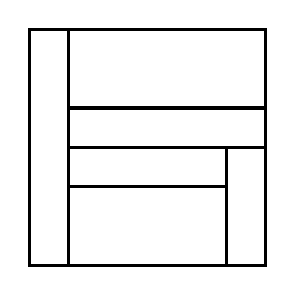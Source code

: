 \begin{tikzpicture}[very thick, scale=.5]
    \draw (0,0) rectangle (1,6);
    \draw (1,4) rectangle (6,6);
    \draw (1,3) rectangle (6,4);
    \draw (1,2) rectangle (5,3);
    \draw (1,0) rectangle (5,2);
    \draw (5,0) rectangle (6,3);
\end{tikzpicture}
